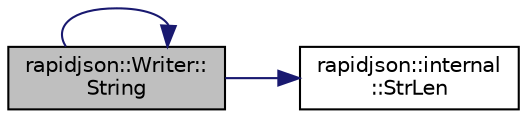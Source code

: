 digraph "rapidjson::Writer::String"
{
 // INTERACTIVE_SVG=YES
 // LATEX_PDF_SIZE
  edge [fontname="Helvetica",fontsize="10",labelfontname="Helvetica",labelfontsize="10"];
  node [fontname="Helvetica",fontsize="10",shape=record];
  rankdir="LR";
  Node54 [label="rapidjson::Writer::\lString",height=0.2,width=0.4,color="black", fillcolor="grey75", style="filled", fontcolor="black",tooltip="Simpler but slower overload."];
  Node54 -> Node54 [color="midnightblue",fontsize="10",style="solid",fontname="Helvetica"];
  Node54 -> Node55 [color="midnightblue",fontsize="10",style="solid",fontname="Helvetica"];
  Node55 [label="rapidjson::internal\l::StrLen",height=0.2,width=0.4,color="black", fillcolor="white", style="filled",URL="$namespacerapidjson_1_1internal.html#abe45d9242ecab3b9b58117961f57dc2f",tooltip="Custom strlen() which works on different character types."];
}
